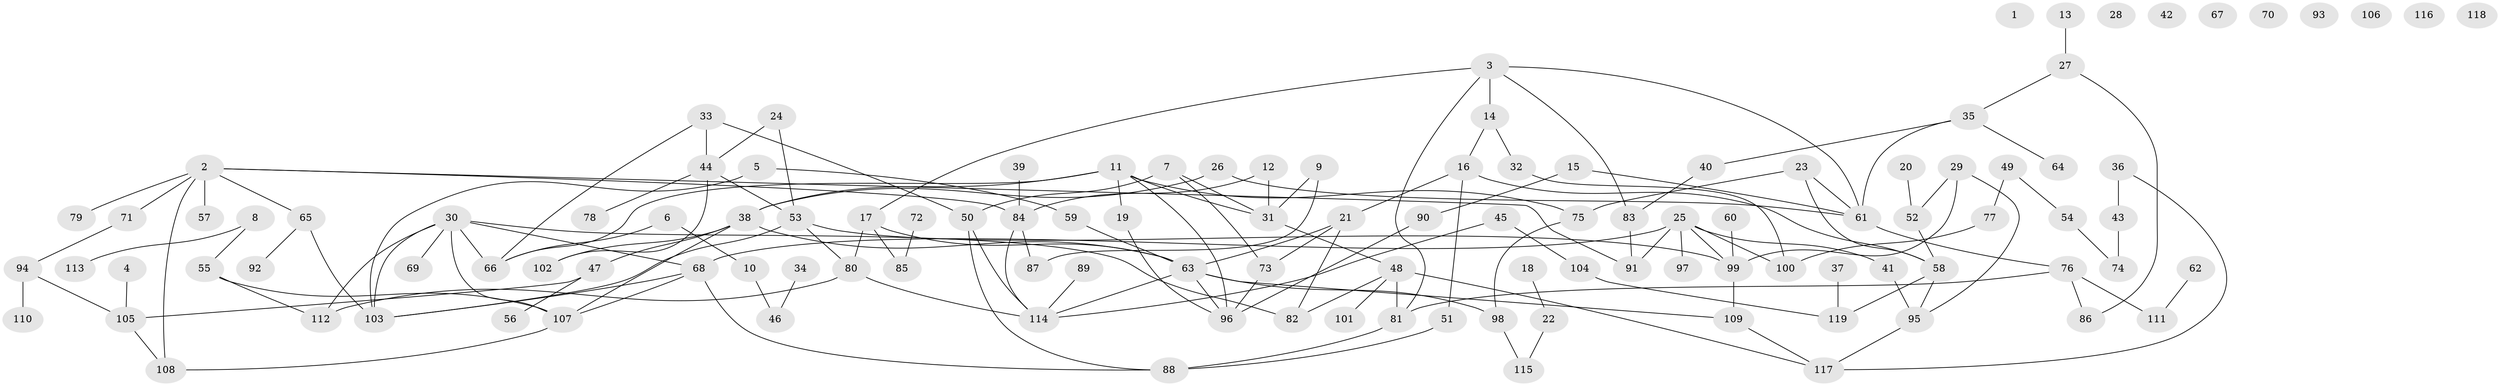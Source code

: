 // coarse degree distribution, {0: 0.10975609756097561, 6: 0.12195121951219512, 1: 0.2073170731707317, 2: 0.2682926829268293, 5: 0.08536585365853659, 3: 0.0975609756097561, 7: 0.024390243902439025, 8: 0.012195121951219513, 4: 0.04878048780487805, 9: 0.024390243902439025}
// Generated by graph-tools (version 1.1) at 2025/23/03/03/25 07:23:30]
// undirected, 119 vertices, 159 edges
graph export_dot {
graph [start="1"]
  node [color=gray90,style=filled];
  1;
  2;
  3;
  4;
  5;
  6;
  7;
  8;
  9;
  10;
  11;
  12;
  13;
  14;
  15;
  16;
  17;
  18;
  19;
  20;
  21;
  22;
  23;
  24;
  25;
  26;
  27;
  28;
  29;
  30;
  31;
  32;
  33;
  34;
  35;
  36;
  37;
  38;
  39;
  40;
  41;
  42;
  43;
  44;
  45;
  46;
  47;
  48;
  49;
  50;
  51;
  52;
  53;
  54;
  55;
  56;
  57;
  58;
  59;
  60;
  61;
  62;
  63;
  64;
  65;
  66;
  67;
  68;
  69;
  70;
  71;
  72;
  73;
  74;
  75;
  76;
  77;
  78;
  79;
  80;
  81;
  82;
  83;
  84;
  85;
  86;
  87;
  88;
  89;
  90;
  91;
  92;
  93;
  94;
  95;
  96;
  97;
  98;
  99;
  100;
  101;
  102;
  103;
  104;
  105;
  106;
  107;
  108;
  109;
  110;
  111;
  112;
  113;
  114;
  115;
  116;
  117;
  118;
  119;
  2 -- 57;
  2 -- 65;
  2 -- 71;
  2 -- 79;
  2 -- 84;
  2 -- 91;
  2 -- 108;
  3 -- 14;
  3 -- 17;
  3 -- 61;
  3 -- 81;
  3 -- 83;
  4 -- 105;
  5 -- 59;
  5 -- 103;
  6 -- 10;
  6 -- 66;
  7 -- 31;
  7 -- 50;
  7 -- 73;
  8 -- 55;
  8 -- 113;
  9 -- 31;
  9 -- 87;
  10 -- 46;
  11 -- 19;
  11 -- 31;
  11 -- 38;
  11 -- 66;
  11 -- 75;
  11 -- 96;
  12 -- 31;
  12 -- 84;
  13 -- 27;
  14 -- 16;
  14 -- 32;
  15 -- 61;
  15 -- 90;
  16 -- 21;
  16 -- 51;
  16 -- 58;
  17 -- 63;
  17 -- 80;
  17 -- 85;
  18 -- 22;
  19 -- 96;
  20 -- 52;
  21 -- 63;
  21 -- 73;
  21 -- 82;
  22 -- 115;
  23 -- 58;
  23 -- 61;
  23 -- 75;
  24 -- 44;
  24 -- 53;
  25 -- 41;
  25 -- 68;
  25 -- 91;
  25 -- 97;
  25 -- 99;
  25 -- 100;
  26 -- 38;
  26 -- 61;
  27 -- 35;
  27 -- 86;
  29 -- 52;
  29 -- 95;
  29 -- 99;
  30 -- 66;
  30 -- 68;
  30 -- 69;
  30 -- 82;
  30 -- 103;
  30 -- 107;
  30 -- 112;
  31 -- 48;
  32 -- 100;
  33 -- 44;
  33 -- 50;
  33 -- 66;
  34 -- 46;
  35 -- 40;
  35 -- 61;
  35 -- 64;
  36 -- 43;
  36 -- 117;
  37 -- 119;
  38 -- 47;
  38 -- 63;
  38 -- 102;
  38 -- 107;
  39 -- 84;
  40 -- 83;
  41 -- 95;
  43 -- 74;
  44 -- 53;
  44 -- 78;
  44 -- 102;
  45 -- 104;
  45 -- 114;
  47 -- 56;
  47 -- 105;
  48 -- 81;
  48 -- 82;
  48 -- 101;
  48 -- 117;
  49 -- 54;
  49 -- 77;
  50 -- 88;
  50 -- 114;
  51 -- 88;
  52 -- 58;
  53 -- 80;
  53 -- 99;
  53 -- 103;
  54 -- 74;
  55 -- 107;
  55 -- 112;
  58 -- 95;
  58 -- 119;
  59 -- 63;
  60 -- 99;
  61 -- 76;
  62 -- 111;
  63 -- 96;
  63 -- 98;
  63 -- 109;
  63 -- 114;
  65 -- 92;
  65 -- 103;
  68 -- 88;
  68 -- 103;
  68 -- 107;
  71 -- 94;
  72 -- 85;
  73 -- 96;
  75 -- 98;
  76 -- 81;
  76 -- 86;
  76 -- 111;
  77 -- 100;
  80 -- 112;
  80 -- 114;
  81 -- 88;
  83 -- 91;
  84 -- 87;
  84 -- 114;
  89 -- 114;
  90 -- 96;
  94 -- 105;
  94 -- 110;
  95 -- 117;
  98 -- 115;
  99 -- 109;
  104 -- 119;
  105 -- 108;
  107 -- 108;
  109 -- 117;
}
